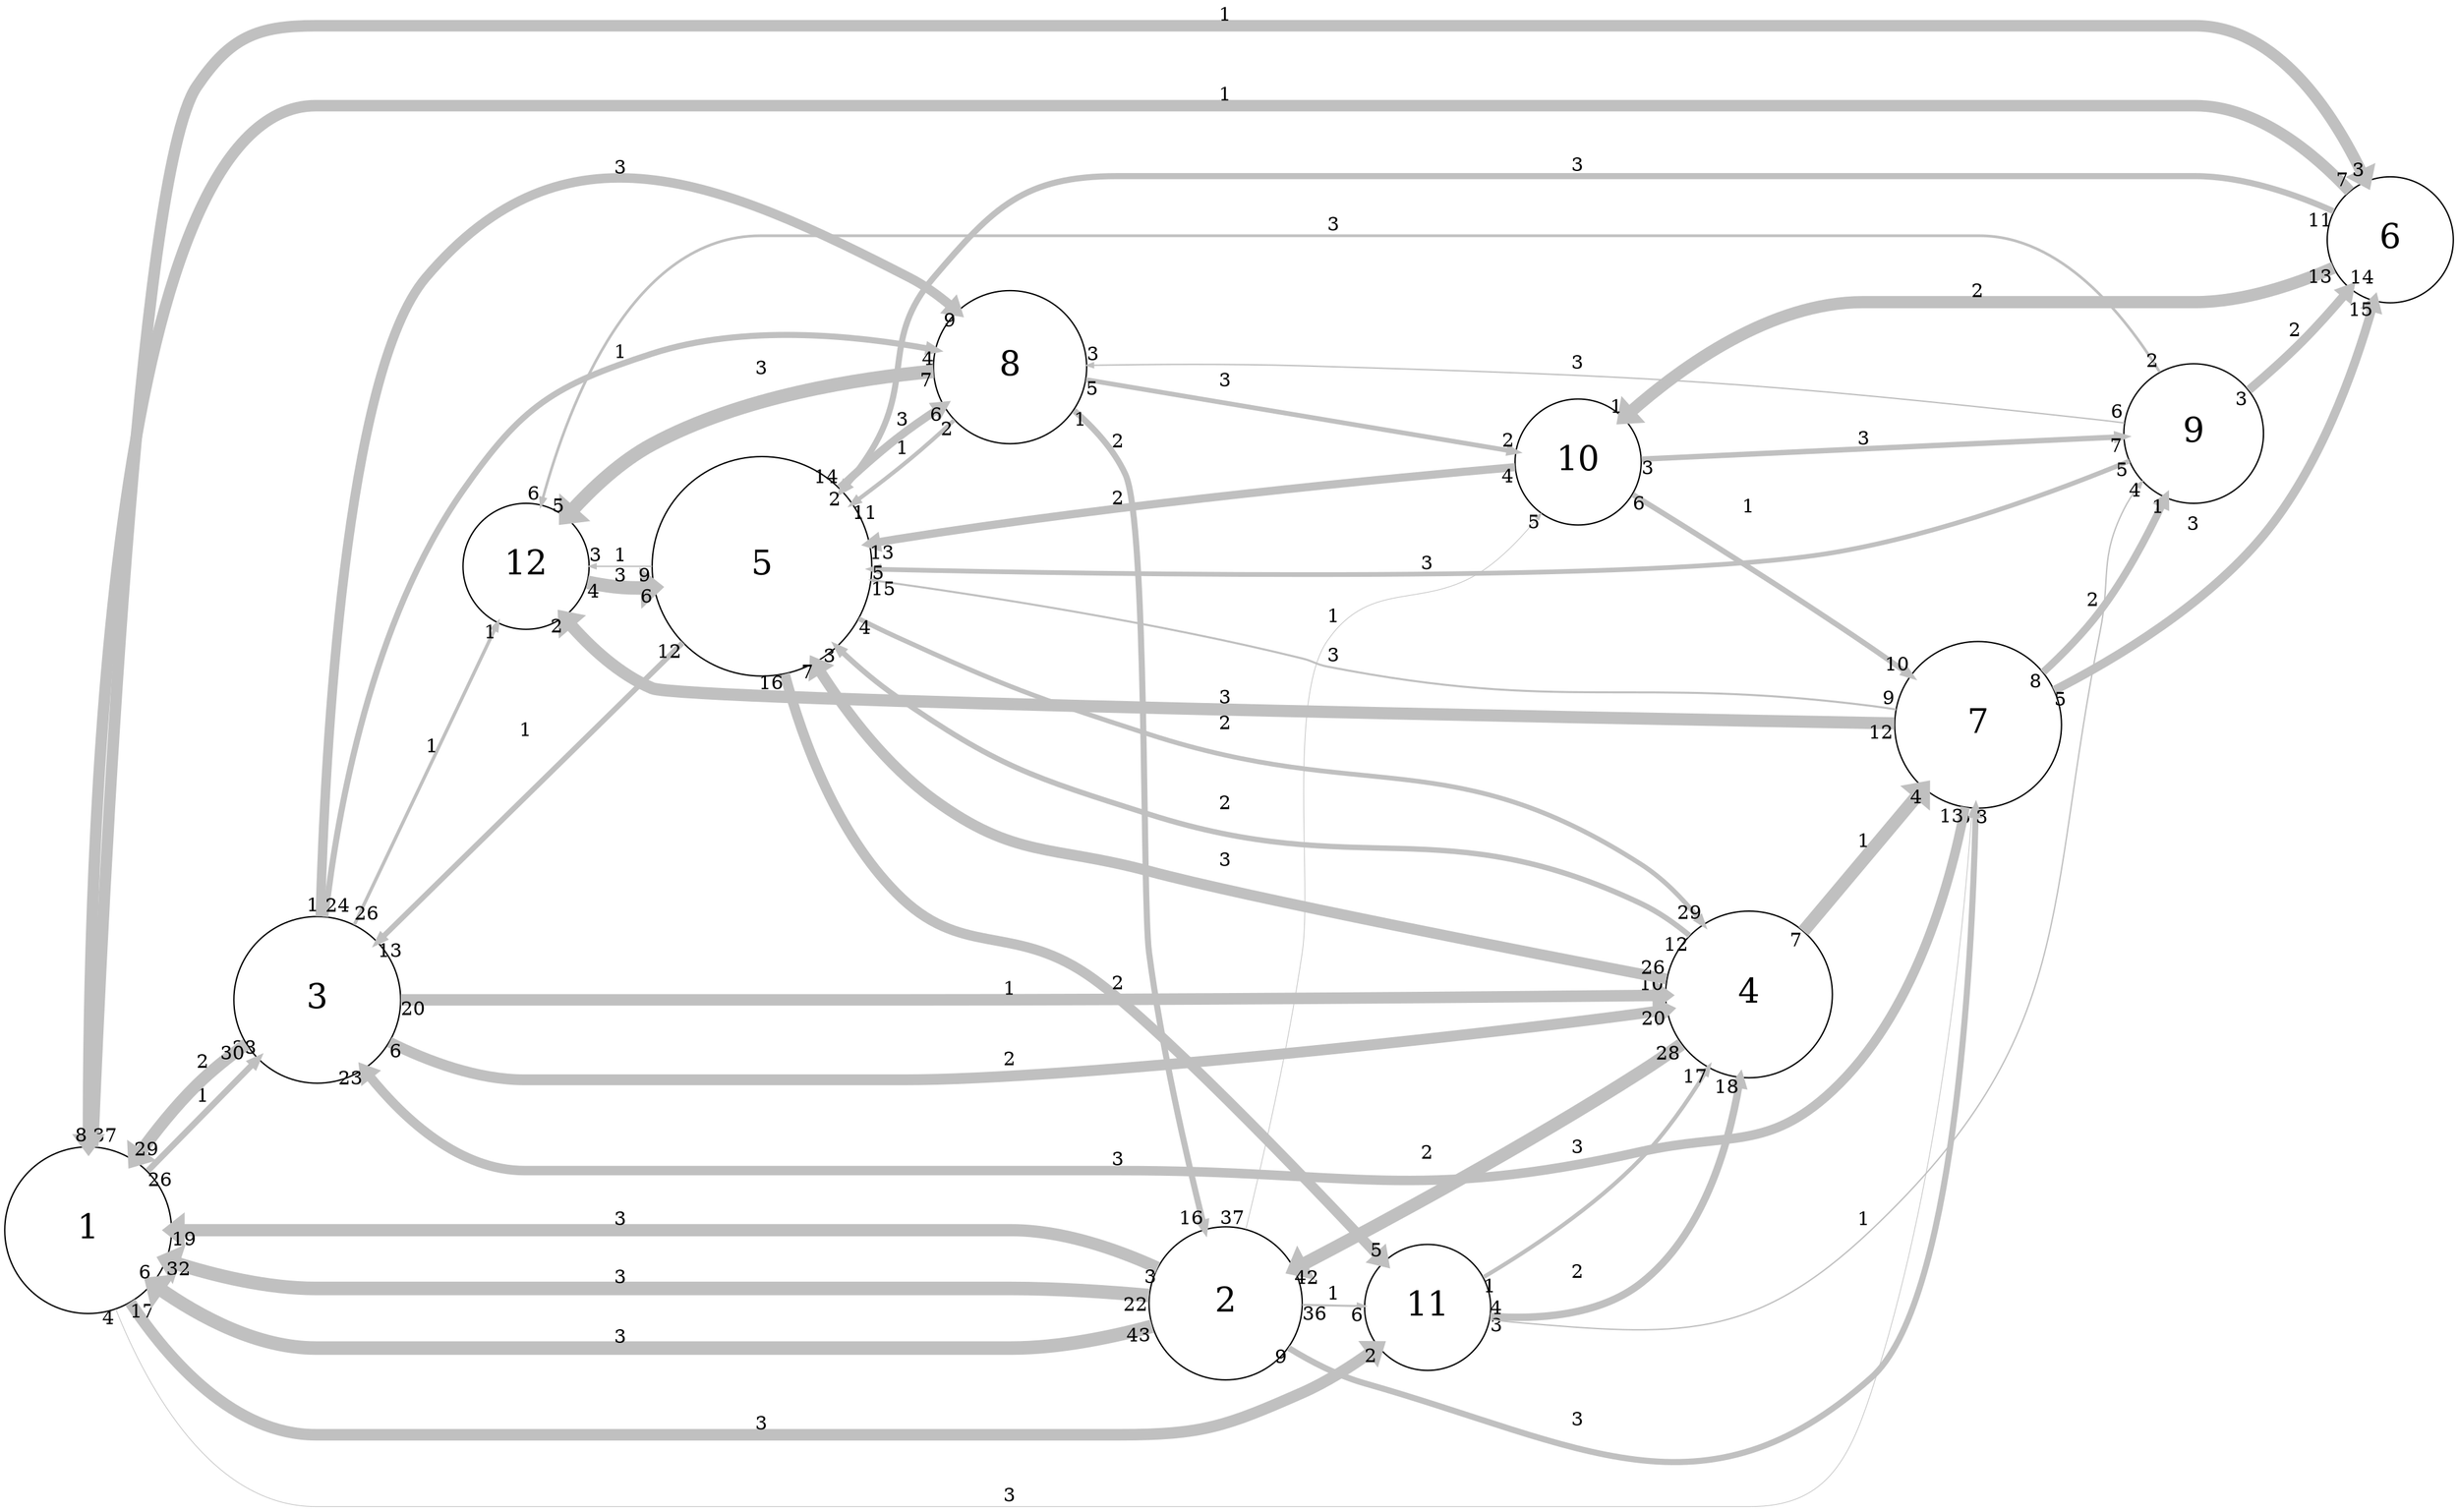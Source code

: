 digraph "" {
	graph [bb="0,0,1775.7,1122.5",
		overlap=false,
		rankdir=LR,
		ratio=0.5,
		scale=1,
		splines=spline
	];
	node [fontsize=25,
		label="\N",
		shape=circle
	];
	edge [arrowsize=0.5,
		splines=true
	];
	0	[height=1.7045,
		label=1,
		pos="61.659,213",
		width=1.7045];
	2	[height=1.7045,
		label=3,
		pos="226.66,646",
		width=1.7045];
	0 -> 2	[key=0,
		capacity=1,
		color=grey,
		from_pd=25,
		head_lp="210.8,580.36",
		headlabel=38,
		label=1,
		lp="143.66,438.25",
		penwidth=4.5,
		pos="e,204.05,588.61 84.304,270.5 114.27,350.11 168.31,493.65 200.18,578.33",
		pt=12,
		tail_lp="77.554,278.75",
		taillabel=26,
		to_pd=37];
	5	[height=1.2955,
		label=6,
		pos="1728.7,757",
		width=1.2955];
	0 -> 5	[key=0,
		capacity=1,
		color=grey,
		from_pd=36,
		head_lp="1724.9,701.8",
		headlabel=3,
		label=1,
		lp="883.66,70.25",
		penwidth=8.5,
		pos="e,1728.3,710.05 91.923,159.34 119.94,115.94 166.64,62 225.66,62 225.66,62 225.66,62 1588.7,62 1717.9,62 1728.6,530.19 1728.3,698.02",
		pt=4,
		tail_lp="98.673,151.09",
		taillabel=37,
		to_pd=2];
	6	[height=1.7045,
		label=7,
		pos="1432.7,705",
		width=1.7045];
	0 -> 6	[key=0,
		capacity=3,
		color=grey,
		from_pd=3,
		head_lp="1424.3,635.28",
		headlabel=6,
		label=3,
		lp="728.66,123.25",
		penwidth=0.5,
		pos="e,1427.7,643.53 105.58,169.73 136.29,143.48 180.09,115 225.66,115 225.66,115 225.66,115 1267.7,115 1375.2,115 1415.2,483.62 1427.2,\
638.12",
		pt=20,
		tail_lp="102.21,177.98",
		taillabel=4,
		to_pd=5];
	10	[height=1.2955,
		label=11,
		pos="1029.7,312",
		width=1.2955];
	0 -> 10	[key=0,
		capacity=3,
		color=grey,
		from_pd=16,
		head_lp="979.24,303.27",
		headlabel=2,
		label=3,
		lp="547.66,319.25",
		penwidth=8.5,
		pos="e,982.62,311.52 105.58,256.27 136.29,282.52 180.09,311 225.66,311 225.66,311 225.66,311 884.66,311 912.93,311 944.33,311.2 970.57,\
311.41",
		pt=4,
		tail_lp="98.834,264.52",
		taillabel=17,
		to_pd=1];
	2 -> 0	[key=0,
		capacity=2,
		color=grey,
		from_pd=29,
		head_lp="87.029,280.23",
		headlabel=29,
		label=2,
		lp="143.66,475.25",
		penwidth=9.0,
		pos="e,80.279,271.98 199.77,590.4 182.06,551.47 158.57,498.04 140.28,450 119.27,394.79 98.608,331.11 83.89,283.67",
		pt=3,
		tail_lp="193.02,582.15",
		taillabel=30,
		to_pd=28];
	3	[height=1.7045,
		label=4,
		pos="1266.7,443",
		width=1.7045];
	2 -> 3	[key=0,
		capacity=2,
		color=grey,
		from_pd=5,
		head_lp="1198.5,434.75",
		headlabel=20,
		label=2,
		lp="728.66,451.25",
		penwidth=8.0,
		pos="e,1205.3,443 243.59,586.74 263.73,526.82 304.74,443 376.66,443 376.66,443 376.66,443 1030.7,443 1085.3,443 1147,443 1193.5,443",
		pt=5,
		tail_lp="240.22,578.49",
		taillabel=6,
		to_pd=19];
	2 -> 3	[key=1,
		capacity=1,
		color=grey,
		from_pd=19,
		head_lp="1199,424.81",
		headlabel=10,
		label=1,
		lp="728.66,394.25",
		penwidth=8.5,
		pos="e,1205.7,433.06 235.08,584.77 248.34,506.78 284.03,382 376.66,382 376.66,382 376.66,382 651.66,382 848.75,382 1079.7,413.51 1194,\
431.24",
		pt=4,
		tail_lp="228.33,576.52",
		taillabel=20,
		to_pd=9];
	7	[height=1.5682,
		label=8,
		pos="728.66,965",
		width=1.5682];
	2 -> 7	[key=0,
		capacity=3,
		color=grey,
		from_pd=0,
		head_lp="682.71,994.3",
		headlabel=9,
		label=3,
		lp="445.66,1102.2",
		penwidth=7.0,
		pos="e,686.08,1002.6 233.35,707.16 243.25,801.36 266.49,975.99 306.28,1023 406.14,1141 515.55,1091.6 654.03,1023 661.83,1019.1 669.57,\
1014.4 676.95,1009.2",
		pt=7,
		tail_lp="229.97,715.41",
		taillabel=1,
		to_pd=8];
	2 -> 7	[key=1,
		capacity=1,
		color=grey,
		from_pd=23,
		head_lp="669.17,981.78",
		headlabel=4,
		label=1,
		lp="445.66,986.25",
		penwidth=4.5,
		pos="e,672.54,973.53 235.47,707 246.41,767.31 272.08,858.02 331.02,911 431.87,1001.6 493.35,986.85 628.66,978 639.36,977.3 650.68,976.18 \
661.68,974.88",
		pt=12,
		tail_lp="242.22,715.25",
		taillabel=24,
		to_pd=3];
	11	[height=1.2955,
		label=12,
		pos="377.66,820",
		width=1.2955];
	2 -> 11	[key=0,
		capacity=1,
		color=grey,
		from_pd=25,
		head_lp="343.26,776.68",
		headlabel=1,
		label=1,
		lp="309.66,751.25",
		penwidth=2.5,
		pos="e,346.63,784.93 267.2,692.17 290.17,719 318.87,752.52 341.12,778.5",
		pt=16,
		tail_lp="260.45,700.42",
		taillabel=26,
		to_pd=0];
	5 -> 0	[key=0,
		capacity=1,
		color=grey,
		from_pd=6,
		head_lp="83.142,145.7",
		headlabel=8,
		label=1,
		lp="883.66,8.25",
		penwidth=8.5,
		pos="e,79.767,153.95 1726.9,710.28 1724.2,603.88 1712.8,335.87 1664,118 1650.5,57.27 1650.9,0 1588.7,0 225.66,0 225.66,0 225.66,0 152.34,\
0 107.55,80.572 83.933,142.61",
		pt=4,
		tail_lp="1730.2,702.03",
		taillabel=7,
		to_pd=7];
	9	[height=1.2955,
		label=10,
		pos="1140.7,912",
		width=1.2955];
	5 -> 9	[key=0,
		capacity=2,
		color=grey,
		from_pd=12,
		head_lp="1174,932.62",
		headlabel=1,
		label=2,
		lp="1432.7,1018.2",
		penwidth=9.0,
		pos="e,1177.4,940.87 1723,803.7 1712.9,876.8 1681.7,1010 1588.7,1010 1348.7,1010 1348.7,1010 1348.7,1010 1288.5,1010 1227.2,975.82 1187.1,\
947.83",
		pt=3,
		tail_lp="1716.3,811.95",
		taillabel=13,
		to_pd=0];
	4	[height=2.25,
		label=5,
		pos="547.66,820",
		width=2.25];
	5 -> 4	[key=0,
		capacity=3,
		color=grey,
		from_pd=10,
		head_lp="603.03,867.38",
		headlabel=2,
		label=3,
		lp="1140.7,1114.2",
		penwidth=4.5,
		pos="e,606.41,875.63 1719.4,802.98 1700.9,897.75 1653.1,1106 1588.7,1106 727.66,1106 727.66,1106 727.66,1106 628.48,1106 679.95,990.89 \
628.66,906 624.11,898.47 618.83,891.04 613.18,883.89",
		pt=12,
		tail_lp="1726.1,807.11",
		taillabel=11,
		to_pd=1];
	6 -> 2	[key=0,
		capacity=3,
		color=grey,
		from_pd=12,
		head_lp="294.94,637.75",
		headlabel=23,
		label=3,
		lp="805.66,663.25",
		penwidth=7.0,
		pos="e,288.19,646 1371.1,699.89 1200.4,685.56 722.83,646 651.66,646 376.66,646 376.66,646 376.66,646 351.54,646 324.03,646 299.57,646",
		pt=7,
		tail_lp="1364.4,691.64",
		taillabel=13,
		to_pd=22];
	6 -> 5	[key=0,
		capacity=3,
		color=grey,
		from_pd=4,
		head_lp="1677.1,734.7",
		headlabel=15,
		label=3,
		lp="1587.7,739.25",
		penwidth=6.5,
		pos="e,1683.9,742.95 1493.9,710.32 1535.1,714.56 1590.8,721.46 1639.2,731.5 1650.2,733.79 1661.9,736.75 1673,739.84",
		pt=8,
		tail_lp="1497.2,702.07",
		taillabel=5,
		to_pd=14];
	6 -> 11	[key=0,
		capacity=3,
		color=grey,
		from_pd=11,
		head_lp="401.16,773.75",
		headlabel=2,
		label=3,
		lp="883.66,711.25",
		penwidth=9.0,
		pos="e,404.54,782 1371,703.94 1172.3,700.82 549.13,694.03 466.66,730 445.53,739.21 426.88,756.11 412.24,772.8",
		pt=3,
		tail_lp="1364.2,712.19",
		taillabel=12,
		to_pd=1];
	6 -> 4	[key=0,
		capacity=3,
		color=grey,
		from_pd=8,
		head_lp="634.42,796.9",
		headlabel=15,
		label=3,
		lp="961.66,761.25",
		penwidth=1.5,
		pos="e,627.67,805.15 1372.6,719.51 1366,720.83 1359.4,722.03 1353,723 1179.1,749.48 1133,732.6 958.28,753.5 845.91,766.94 717.21,788.92 \
634.54,803.91",
		pt=18,
		tail_lp="1369.2,727.76",
		taillabel=9,
		to_pd=14];
	8	[height=1.4318,
		label=9,
		pos="1587.7,809",
		width=1.4318];
	6 -> 8	[key=0,
		capacity=2,
		color=grey,
		from_pd=7,
		head_lp="1541.3,788.69",
		headlabel=1,
		label=2,
		lp="1515.7,768.25",
		penwidth=5.5,
		pos="e,1544.6,780.44 1483.8,739.05 1500.4,750.35 1518.9,762.93 1535.6,774.28",
		pt=10,
		tail_lp="1487.1,747.3",
		taillabel=8,
		to_pd=0];
	10 -> 3	[key=0,
		capacity=3,
		color=grey,
		from_pd=0,
		head_lp="1235.7,378.16",
		headlabel=17,
		label=3,
		lp="1140.7,332.25",
		penwidth=3.0,
		pos="e,1242.4,386.41 1076,305.16 1109.1,302.46 1153.8,303.8 1187.3,323.5 1208.8,336.16 1225.5,357.34 1237.9,378.38",
		pt=15,
		tail_lp="1079.4,296.91",
		taillabel=1,
		to_pd=16];
	10 -> 3	[key=1,
		capacity=2,
		color=grey,
		from_pd=2,
		head_lp="1231.9,397.68",
		headlabel=18,
		label=2,
		lp="1140.7,377.25",
		penwidth=5.5,
		pos="e,1225.1,397.68 1072.3,331.24 1079.5,334.32 1086.9,337.36 1094,340 1134.6,355.12 1149.9,346.65 1187.3,368.5 1197.6,374.51 1207.6,\
382.13 1216.9,390.19",
		pt=10,
		tail_lp="1075.7,339.49",
		taillabel=3,
		to_pd=17];
	10 -> 8	[key=0,
		capacity=1,
		color=grey,
		from_pd=3,
		head_lp="1554.2,764.31",
		headlabel=4,
		label=1,
		lp="1349.7,404.25",
		penwidth=1.0,
		pos="e,1550.8,772.56 1075.5,301.7 1107.1,296.16 1150.3,292.09 1187.3,301 1255.6,317.46 1276.1,325.65 1328,373 1429.9,465.9 1433.4,511.18 \
1494,635 1518.3,684.64 1507.9,704.47 1536.1,752 1539.3,757.29 1542.9,762.54 1546.8,767.59",
		pt=19,
		tail_lp="1078.9,309.95",
		taillabel=4,
		to_pd=3];
	1	[height=1.5682,
		label=2,
		pos="883.66,213",
		width=1.5682];
	1 -> 0	[key=0,
		capacity=3,
		color=grey,
		from_pd=21,
		head_lp="130.17,204.75",
		headlabel=32,
		label=3,
		lp="445.66,221.25",
		penwidth=10.0,
		pos="e,123.42,213 827.06,213 798.04,213 761.93,213 729.66,213 225.66,213 225.66,213 225.66,213 196.33,213 164.04,213 135.99,213",
		pt=1,
		tail_lp="820.31,204.75",
		taillabel=22,
		to_pd=31];
	1 -> 0	[key=1,
		capacity=3,
		color=grey,
		from_pd=42,
		head_lp="126.05,213.27",
		headlabel=6,
		label=3,
		lp="445.66,183.25",
		penwidth=10.0,
		pos="e,122.68,205.02 827.55,204.41 813.72,202.44 798.89,200.49 785.11,199 633.24,182.59 594.85,166.78 442.28,174.5 334.96,179.93 211.22,\
193.94 134.96,203.47",
		pt=1,
		tail_lp="820.8,196.16",
		taillabel=43,
		to_pd=5];
	1 -> 0	[key=2,
		capacity=3,
		color=grey,
		from_pd=2,
		head_lp="129.03,232.99",
		headlabel=19,
		label=3,
		lp="445.66,258.25",
		penwidth=9.0,
		pos="e,122.28,224.74 828.13,224.45 821.72,225.47 815.25,226.36 809.03,227 513.37,257.35 436.05,256.42 140.28,227 138.27,226.8 136.23,\
226.58 134.17,226.33",
		pt=3,
		tail_lp="824.76,232.7",
		taillabel=3,
		to_pd=18];
	1 -> 6	[key=0,
		capacity=3,
		color=grey,
		from_pd=8,
		head_lp="1432.7,635.29",
		headlabel=3,
		label=3,
		lp="1140.7,189.25",
		penwidth=4.5,
		pos="e,1429.4,643.54 938.68,198.33 1036.6,175.38 1243.3,144.24 1353,255 1404.7,307.13 1422.8,519.11 1428.8,632.54",
		pt=12,
		tail_lp="942.06,206.58",
		taillabel=9,
		to_pd=2];
	1 -> 10	[key=0,
		capacity=1,
		color=grey,
		from_pd=35,
		head_lp="994.21,277.75",
		headlabel=6,
		label=1,
		lp="961.66,274.25",
		penwidth=1.5,
		pos="e,990.84,286 930.62,244.6 948.07,256.59 967.88,270.22 985.1,282.06",
		pt=18,
		tail_lp="937.37,236.35",
		taillabel=36,
		to_pd=5];
	1 -> 9	[key=0,
		capacity=1,
		color=grey,
		from_pd=36,
		head_lp="1111.9,864.06",
		headlabel=5,
		label=1,
		lp="961.66,789.25",
		penwidth=0.5,
		pos="e,1115.3,872.31 898.73,267.79 911.68,320.51 930.32,402.67 940.11,475 944.58,507.98 939.55,746.49 958.28,774 990.85,821.83 1031.2,\
792.73 1076.3,829 1089.7,839.82 1102,854.08 1112,867.72",
		pt=20,
		tail_lp="905.48,276.04",
		taillabel=37,
		to_pd=4];
	9 -> 6	[key=0,
		capacity=1,
		color=grey,
		from_pd=5,
		head_lp="1377.5,751.47",
		headlabel=10,
		label=1,
		lp="1266.7,877.25",
		penwidth=4.0,
		pos="e,1384.2,743.22 1180,886.82 1222.8,858.47 1293.7,810.66 1353,767 1360.4,761.59 1368,755.8 1375.5,750",
		pt=13,
		tail_lp="1176.6,878.57",
		taillabel=6,
		to_pd=9];
	9 -> 4	[key=0,
		capacity=2,
		color=grey,
		from_pd=3,
		head_lp="634.52,842.03",
		headlabel=13,
		label=2,
		lp="805.66,869.25",
		penwidth=6.0,
		pos="e,627.77,833.78 1094.1,905.37 1007.2,892.64 811.58,863.67 647.28,837 644.51,836.55 641.69,836.09 638.84,835.62",
		pt=9,
		tail_lp="1090.8,897.12",
		taillabel=4,
		to_pd=12];
	9 -> 8	[key=0,
		capacity=3,
		color=grey,
		from_pd=2,
		head_lp="1535.9,818.54",
		headlabel=7,
		label=3,
		lp="1349.7,893.25",
		penwidth=4.0,
		pos="e,1539.2,826.79 1187.6,908.97 1225.6,905.89 1280.7,900.11 1328,890 1398.4,874.96 1477,848.98 1528.9,830.49",
		pt=13,
		tail_lp="1191,900.72",
		taillabel=3,
		to_pd=6];
	3 -> 6	[key=0,
		capacity=1,
		color=grey,
		from_pd=6,
		head_lp="1396,645.09",
		headlabel=4,
		label=1,
		lp="1349.7,582.25",
		penwidth=9.5,
		pos="e,1399.3,653.34 1300.1,494.76 1326.7,537.38 1364.6,597.91 1392.9,643.08",
		pt=2,
		tail_lp="1296.7,503.01",
		taillabel=7,
		to_pd=3];
	3 -> 1	[key=0,
		capacity=2,
		color=grey,
		from_pd=27,
		head_lp="947.19,221.99",
		headlabel=42,
		label=2,
		lp="1029.7,245.25",
		penwidth=9.5,
		pos="e,940.44,213.74 1243.2,385.95 1230,357.88 1211.3,325.01 1187.3,301 1125,238.57 1021.1,219.87 952.77,214.58",
		pt=2,
		tail_lp="1249.9,377.7",
		taillabel=28,
		to_pd=41];
	3 -> 4	[key=0,
		capacity=2,
		color=grey,
		from_pd=11,
		head_lp="597.67,750.27",
		headlabel=3,
		label=2,
		lp="883.66,589.25",
		penwidth=4.0,
		pos="e,601.04,758.52 1223.4,486.62 1212.4,495.89 1200.1,504.76 1187.3,511 1040.7,582.52 975.8,514.31 827.2,581.5 740.68,620.63 660.42,\
695.13 608.5,750.5",
		pt=13,
		tail_lp="1216.7,478.37",
		taillabel=12,
		to_pd=2];
	3 -> 4	[key=1,
		capacity=3,
		color=grey,
		from_pd=25,
		head_lp="573.61,735.75",
		headlabel=7,
		label=3,
		lp="883.66,537.25",
		penwidth=8.0,
		pos="e,576.98,744 1206,453.98 1094.6,474.59 862.89,518.04 827.2,529.5 755.15,552.65 727.94,548.8 672.2,600 632.49,636.48 602.41,688.75 \
581.87,733.18",
		pt=5,
		tail_lp="1199.2,462.23",
		taillabel=26,
		to_pd=6];
	7 -> 1	[key=0,
		capacity=2,
		color=grey,
		from_pd=0,
		head_lp="861.57,276",
		headlabel=16,
		label=2,
		lp="805.66,906.25",
		penwidth=4.5,
		pos="e,868.32,267.75 775.07,932.06 788.43,919.84 801.48,904.81 809.03,888 827.86,846.1 821.42,520.57 827.2,475 835.8,407.25 852.79,331 \
865.71,278.3",
		pt=12,
		tail_lp="771.69,940.31",
		taillabel=1,
		to_pd=15];
	7 -> 9	[key=0,
		capacity=3,
		color=grey,
		from_pd=4,
		head_lp="1090.7,926.14",
		headlabel=2,
		label=3,
		lp="883.66,960.25",
		penwidth=3.5,
		pos="e,1094.1,917.89 784.95,957.85 863.19,947.74 1005.4,929.36 1083.9,919.21",
		pt=14,
		tail_lp="788.33,949.6",
		taillabel=5,
		to_pd=1];
	7 -> 11	[key=0,
		capacity=3,
		color=grey,
		from_pd=6,
		head_lp="402.78,865.41",
		headlabel=5,
		label=3,
		lp="547.66,965.25",
		penwidth=10.0,
		pos="e,406.16,857.16 671.96,962.6 616.79,958.15 531.4,945.55 466.66,910 446.96,899.19 428.89,882.54 414.32,866.49",
		pt=1,
		tail_lp="668.58,954.35",
		taillabel=7,
		to_pd=4];
	7 -> 4	[key=0,
		capacity=1,
		color=grey,
		from_pd=1,
		head_lp="611.45,886.14",
		headlabel=11,
		label=1,
		lp="650.66,927.25",
		penwidth=3.0,
		pos="e,604.7,877.89 679.37,937.25 668.52,930.4 657.27,922.77 647.28,915 635.21,905.6 622.97,894.92 611.42,884.2",
		pt=15,
		tail_lp="675.99,945.5",
		taillabel=2,
		to_pd=10];
	11 -> 4	[key=0,
		capacity=3,
		color=grey,
		from_pd=3,
		head_lp="462.94,813.85",
		headlabel=6,
		label=3,
		lp="445.66,830.25",
		penwidth=10.0,
		pos="e,466.31,822.1 424.53,821.61 430.5,821.77 436.54,821.91 442.28,822 446.06,822.06 449.91,822.1 453.8,822.11",
		pt=1,
		tail_lp="427.9,813.36",
		taillabel=4,
		to_pd=5];
	4 -> 2	[key=0,
		capacity=1,
		color=grey,
		from_pd=11,
		head_lp="229.66,698.64",
		headlabel=13,
		label=1,
		lp="377.66,898.25",
		penwidth=4.0,
		pos="e,236.41,706.89 479.03,863.71 434.14,886.72 375.51,904.78 331.02,876 277.27,841.22 251.2,771.12 238.72,717.4",
		pt=13,
		tail_lp="472.28,855.46",
		taillabel=12,
		to_pd=12];
	4 -> 10	[key=0,
		capacity=2,
		color=grey,
		from_pd=15,
		head_lp="986.95,329.62",
		headlabel=5,
		label=2,
		lp="805.66,462.25",
		penwidth=7.5,
		pos="e,990.33,337.87 557.93,739.45 569.18,674.83 593.8,585.42 647.28,526 692.34,475.94 725.74,494.81 785.11,463 855.06,425.52 932.4,376.12 \
980.76,344.21",
		pt=6,
		tail_lp="551.18,731.2",
		taillabel=16,
		to_pd=4];
	4 -> 3	[key=0,
		capacity=2,
		color=grey,
		from_pd=3,
		head_lp="1226.5,503.18",
		headlabel=29,
		label=2,
		lp="883.66,643.25",
		penwidth=3.5,
		pos="e,1233.2,494.93 615.31,774.93 662.76,742.77 727.98,698.41 785.11,659 792.78,653.71 793.86,650.97 802.28,647 962.93,571.27 1038.9,\
637.5 1187.3,540 1202.3,530.17 1215.7,516.57 1227.1,502.66",
		pt=14,
		tail_lp="611.94,766.68",
		taillabel=4,
		to_pd=28];
	4 -> 7	[key=0,
		capacity=3,
		color=grey,
		from_pd=13,
		head_lp="683.22,918.42",
		headlabel=6,
		label=3,
		lp="650.66,906.25",
		penwidth=6.0,
		pos="e,686.6,926.67 614.04,867.21 627.45,877.31 641.34,888.08 654.03,898.5 661.95,905 670.17,912.07 678.11,919.1",
		pt=9,
		tail_lp="620.79,858.96",
		taillabel=14,
		to_pd=5];
	4 -> 11	[key=0,
		capacity=1,
		color=grey,
		from_pd=8,
		head_lp="426.66,800.26",
		headlabel=3,
		label=1,
		lp="445.66,813.25",
		penwidth=1.0,
		pos="e,423.28,808.51 467.78,804.82 459.18,804.43 450.56,804.57 442.28,805.5 438.12,805.97 433.84,806.6 429.55,807.35",
		pt=19,
		tail_lp="464.41,796.57",
		taillabel=9,
		to_pd=2];
	8 -> 5	[key=0,
		capacity=2,
		color=grey,
		from_pd=2,
		head_lp="1677.6,781.43",
		headlabel=14,
		label=2,
		lp="1660.7,791.25",
		penwidth=6.5,
		pos="e,1684.4,773.18 1636.5,791.1 1648.5,786.61 1661.5,781.75 1673.8,777.15",
		pt=8,
		tail_lp="1639.9,799.35",
		taillabel=3,
		to_pd=13];
	8 -> 7	[key=0,
		capacity=3,
		color=grey,
		from_pd=5,
		head_lp="788.7,978.61",
		headlabel=3,
		label=3,
		lp="1140.7,984.25",
		penwidth=1.0,
		pos="e,785.32,970.36 1546.9,841.04 1531.1,852.62 1512.4,865.03 1494,874 1365.9,936.61 1328.1,945.45 1187.3,968 1078.8,985.38 1050,971.89 \
940.11,973 889.93,973.51 877.34,975.05 827.2,973 815.74,972.53 803.55,971.75 791.8,970.86",
		pt=19,
		tail_lp="1550.3,849.29",
		taillabel=6,
		to_pd=2];
	8 -> 11	[key=0,
		capacity=3,
		color=grey,
		from_pd=1,
		head_lp="415.13,860.34",
		headlabel=6,
		label=3,
		lp="961.66,1070.2",
		penwidth=2.0,
		pos="e,411.75,852.09 1579.1,860.2 1565,934.13 1527.1,1062 1433.7,1062 546.66,1062 546.66,1062 546.66,1062 492.47,1062 472.17,1044.2 442.28,\
999 410.84,951.45 448.09,923.81 424.3,872 422.14,867.31 419.42,862.72 416.39,858.34",
		pt=17,
		tail_lp="1575.7,868.45",
		taillabel=2,
		to_pd=5];
	8 -> 4	[key=0,
		capacity=3,
		color=grey,
		from_pd=4,
		head_lp="632.19,823.28",
		headlabel=5,
		label=3,
		lp="1029.7,823.25",
		penwidth=3.5,
		pos="e,628.82,819.15 1535.7,809.54 1370.7,811.29 850.09,816.81 638.94,819.04",
		pt=14,
		tail_lp="1532.3,801.29",
		taillabel=5,
		to_pd=4];
}

